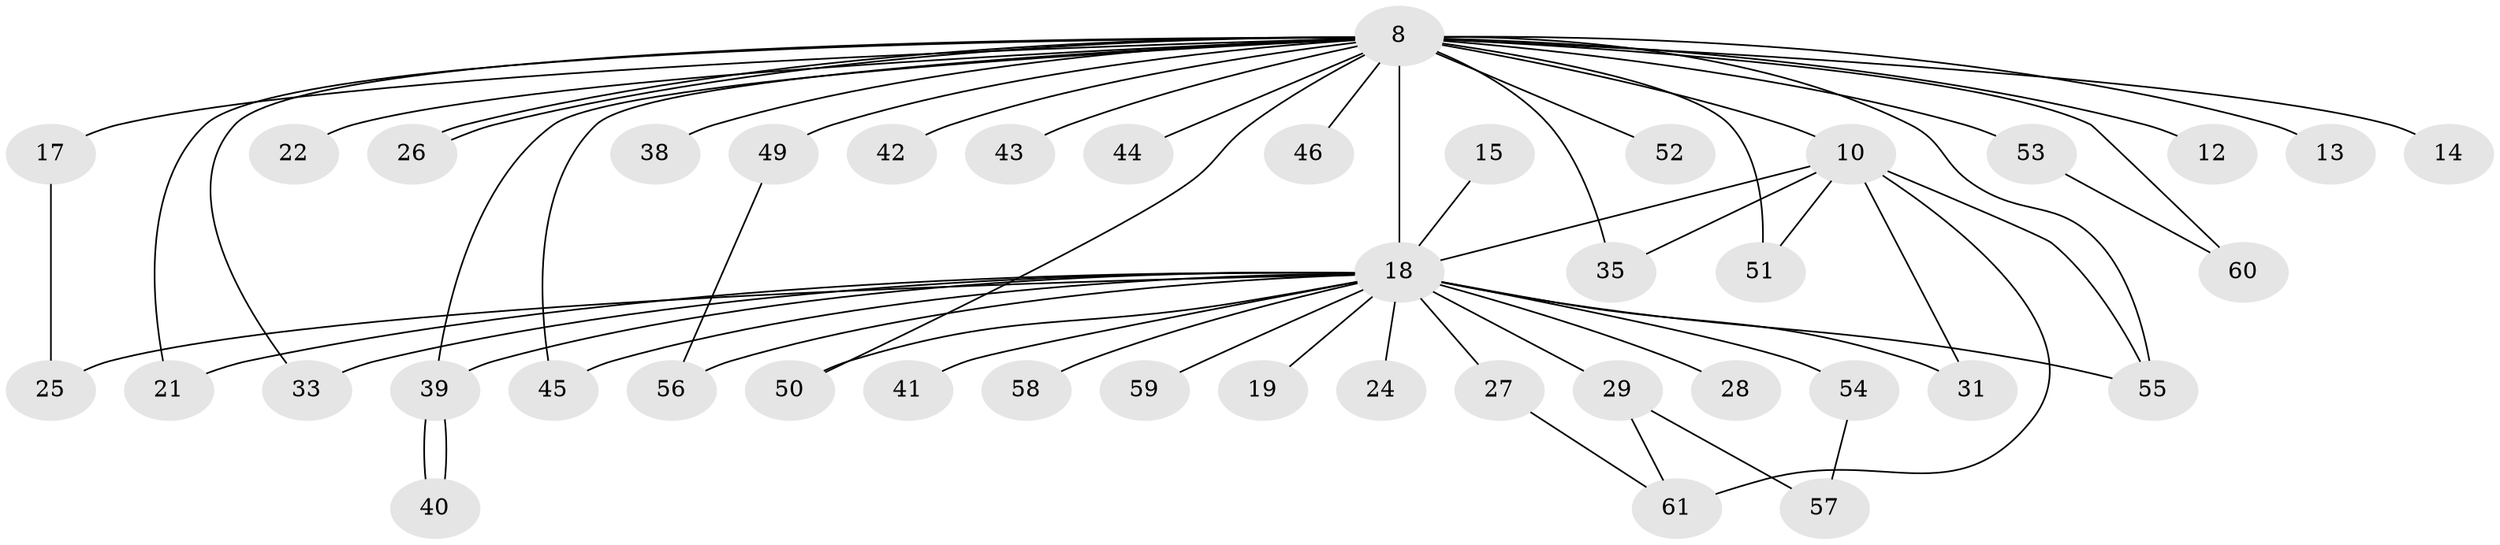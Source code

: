 // original degree distribution, {16: 0.01639344262295082, 20: 0.01639344262295082, 19: 0.03278688524590164, 23: 0.03278688524590164, 15: 0.01639344262295082, 14: 0.01639344262295082, 11: 0.01639344262295082, 13: 0.01639344262295082, 2: 0.5901639344262295, 4: 0.06557377049180328, 3: 0.18032786885245902}
// Generated by graph-tools (version 1.1) at 2025/49/03/04/25 21:49:22]
// undirected, 42 vertices, 60 edges
graph export_dot {
graph [start="1"]
  node [color=gray90,style=filled];
  8 [super="+1+4"];
  10 [super="+7"];
  12;
  13;
  14;
  15;
  17;
  18 [super="+11+6"];
  19;
  21 [super="+20"];
  22;
  24;
  25;
  26;
  27;
  28;
  29;
  31;
  33;
  35;
  38 [super="+23"];
  39 [super="+36"];
  40;
  41;
  42 [super="+32"];
  43;
  44;
  45;
  46;
  49 [super="+16"];
  50;
  51;
  52 [super="+37"];
  53 [super="+34"];
  54;
  55 [super="+30"];
  56;
  57;
  58;
  59;
  60;
  61 [super="+48"];
  8 -- 10 [weight=8];
  8 -- 13 [weight=2];
  8 -- 14 [weight=2];
  8 -- 17 [weight=2];
  8 -- 18 [weight=18];
  8 -- 22 [weight=2];
  8 -- 26;
  8 -- 26;
  8 -- 35;
  8 -- 39 [weight=2];
  8 -- 43 [weight=2];
  8 -- 49 [weight=2];
  8 -- 50;
  8 -- 51;
  8 -- 42 [weight=3];
  8 -- 44 [weight=2];
  8 -- 45;
  8 -- 46 [weight=2];
  8 -- 52 [weight=2];
  8 -- 12;
  8 -- 21 [weight=2];
  8 -- 33;
  8 -- 38 [weight=3];
  8 -- 53 [weight=3];
  8 -- 60;
  8 -- 55;
  10 -- 31;
  10 -- 35;
  10 -- 61 [weight=2];
  10 -- 51;
  10 -- 18 [weight=8];
  10 -- 55;
  15 -- 18 [weight=2];
  17 -- 25;
  18 -- 21;
  18 -- 24 [weight=2];
  18 -- 25;
  18 -- 27 [weight=2];
  18 -- 28;
  18 -- 29 [weight=2];
  18 -- 31;
  18 -- 41 [weight=2];
  18 -- 50;
  18 -- 54 [weight=2];
  18 -- 56;
  18 -- 58 [weight=2];
  18 -- 59 [weight=2];
  18 -- 33;
  18 -- 39;
  18 -- 45;
  18 -- 19 [weight=2];
  18 -- 55;
  27 -- 61;
  29 -- 57;
  29 -- 61;
  39 -- 40;
  39 -- 40;
  49 -- 56;
  53 -- 60;
  54 -- 57;
}
